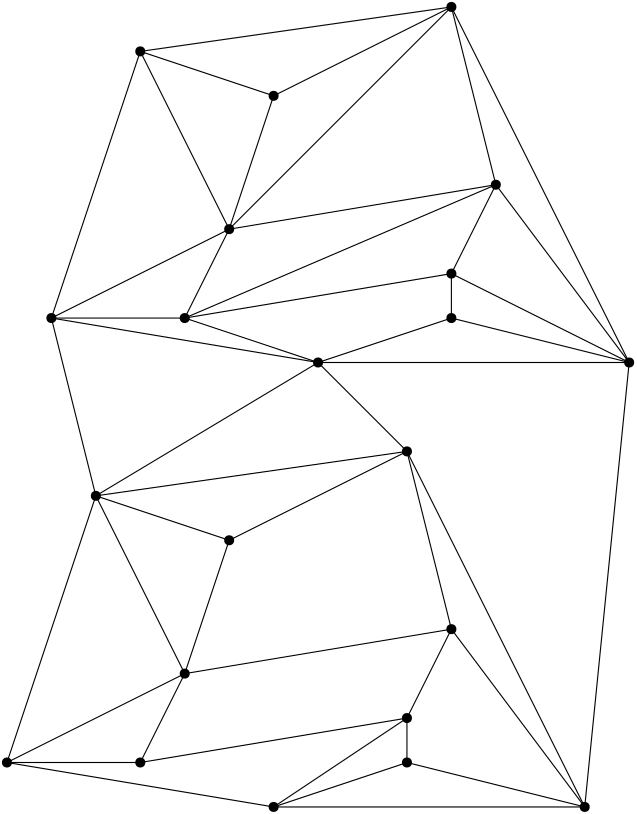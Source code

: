 <?xml version="1.0"?>
<!DOCTYPE ipe SYSTEM "ipe.dtd">
<ipe version="70206" creator="Ipe 7.2.7">
<info created="D:20180404111022" modified="D:20180404111216"/>
<ipestyle name="basic">
<symbol name="arrow/arc(spx)">
<path stroke="sym-stroke" fill="sym-stroke" pen="sym-pen">
0 0 m
-1 0.333 l
-1 -0.333 l
h
</path>
</symbol>
<symbol name="arrow/farc(spx)">
<path stroke="sym-stroke" fill="white" pen="sym-pen">
0 0 m
-1 0.333 l
-1 -0.333 l
h
</path>
</symbol>
<symbol name="arrow/ptarc(spx)">
<path stroke="sym-stroke" fill="sym-stroke" pen="sym-pen">
0 0 m
-1 0.333 l
-0.8 0 l
-1 -0.333 l
h
</path>
</symbol>
<symbol name="arrow/fptarc(spx)">
<path stroke="sym-stroke" fill="white" pen="sym-pen">
0 0 m
-1 0.333 l
-0.8 0 l
-1 -0.333 l
h
</path>
</symbol>
<symbol name="mark/circle(sx)" transformations="translations">
<path fill="sym-stroke">
0.6 0 0 0.6 0 0 e
0.4 0 0 0.4 0 0 e
</path>
</symbol>
<symbol name="mark/disk(sx)" transformations="translations">
<path fill="sym-stroke">
0.6 0 0 0.6 0 0 e
</path>
</symbol>
<symbol name="mark/fdisk(sfx)" transformations="translations">
<group>
<path fill="sym-fill">
0.5 0 0 0.5 0 0 e
</path>
<path fill="sym-stroke" fillrule="eofill">
0.6 0 0 0.6 0 0 e
0.4 0 0 0.4 0 0 e
</path>
</group>
</symbol>
<symbol name="mark/box(sx)" transformations="translations">
<path fill="sym-stroke" fillrule="eofill">
-0.6 -0.6 m
0.6 -0.6 l
0.6 0.6 l
-0.6 0.6 l
h
-0.4 -0.4 m
0.4 -0.4 l
0.4 0.4 l
-0.4 0.4 l
h
</path>
</symbol>
<symbol name="mark/square(sx)" transformations="translations">
<path fill="sym-stroke">
-0.6 -0.6 m
0.6 -0.6 l
0.6 0.6 l
-0.6 0.6 l
h
</path>
</symbol>
<symbol name="mark/fsquare(sfx)" transformations="translations">
<group>
<path fill="sym-fill">
-0.5 -0.5 m
0.5 -0.5 l
0.5 0.5 l
-0.5 0.5 l
h
</path>
<path fill="sym-stroke" fillrule="eofill">
-0.6 -0.6 m
0.6 -0.6 l
0.6 0.6 l
-0.6 0.6 l
h
-0.4 -0.4 m
0.4 -0.4 l
0.4 0.4 l
-0.4 0.4 l
h
</path>
</group>
</symbol>
<symbol name="mark/cross(sx)" transformations="translations">
<group>
<path fill="sym-stroke">
-0.43 -0.57 m
0.57 0.43 l
0.43 0.57 l
-0.57 -0.43 l
h
</path>
<path fill="sym-stroke">
-0.43 0.57 m
0.57 -0.43 l
0.43 -0.57 l
-0.57 0.43 l
h
</path>
</group>
</symbol>
<symbol name="arrow/fnormal(spx)">
<path stroke="sym-stroke" fill="white" pen="sym-pen">
0 0 m
-1 0.333 l
-1 -0.333 l
h
</path>
</symbol>
<symbol name="arrow/pointed(spx)">
<path stroke="sym-stroke" fill="sym-stroke" pen="sym-pen">
0 0 m
-1 0.333 l
-0.8 0 l
-1 -0.333 l
h
</path>
</symbol>
<symbol name="arrow/fpointed(spx)">
<path stroke="sym-stroke" fill="white" pen="sym-pen">
0 0 m
-1 0.333 l
-0.8 0 l
-1 -0.333 l
h
</path>
</symbol>
<symbol name="arrow/linear(spx)">
<path stroke="sym-stroke" pen="sym-pen">
-1 0.333 m
0 0 l
-1 -0.333 l
</path>
</symbol>
<symbol name="arrow/fdouble(spx)">
<path stroke="sym-stroke" fill="white" pen="sym-pen">
0 0 m
-1 0.333 l
-1 -0.333 l
h
-1 0 m
-2 0.333 l
-2 -0.333 l
h
</path>
</symbol>
<symbol name="arrow/double(spx)">
<path stroke="sym-stroke" fill="sym-stroke" pen="sym-pen">
0 0 m
-1 0.333 l
-1 -0.333 l
h
-1 0 m
-2 0.333 l
-2 -0.333 l
h
</path>
</symbol>
<pen name="heavier" value="0.8"/>
<pen name="fat" value="1.2"/>
<pen name="ultrafat" value="2"/>
<symbolsize name="large" value="5"/>
<symbolsize name="small" value="2"/>
<symbolsize name="tiny" value="1.1"/>
<arrowsize name="large" value="10"/>
<arrowsize name="small" value="5"/>
<arrowsize name="tiny" value="3"/>
<color name="red" value="1 0 0"/>
<color name="green" value="0 1 0"/>
<color name="blue" value="0 0 1"/>
<color name="yellow" value="1 1 0"/>
<color name="orange" value="1 0.647 0"/>
<color name="gold" value="1 0.843 0"/>
<color name="purple" value="0.627 0.125 0.941"/>
<color name="gray" value="0.745"/>
<color name="brown" value="0.647 0.165 0.165"/>
<color name="navy" value="0 0 0.502"/>
<color name="pink" value="1 0.753 0.796"/>
<color name="seagreen" value="0.18 0.545 0.341"/>
<color name="turquoise" value="0.251 0.878 0.816"/>
<color name="violet" value="0.933 0.51 0.933"/>
<color name="darkblue" value="0 0 0.545"/>
<color name="darkcyan" value="0 0.545 0.545"/>
<color name="darkgray" value="0.663"/>
<color name="darkgreen" value="0 0.392 0"/>
<color name="darkmagenta" value="0.545 0 0.545"/>
<color name="darkorange" value="1 0.549 0"/>
<color name="darkred" value="0.545 0 0"/>
<color name="lightblue" value="0.678 0.847 0.902"/>
<color name="lightcyan" value="0.878 1 1"/>
<color name="lightgray" value="0.827"/>
<color name="lightgreen" value="0.565 0.933 0.565"/>
<color name="lightyellow" value="1 1 0.878"/>
<dashstyle name="dashed" value="[4] 0"/>
<dashstyle name="dotted" value="[1 3] 0"/>
<dashstyle name="dash dotted" value="[4 2 1 2] 0"/>
<dashstyle name="dash dot dotted" value="[4 2 1 2 1 2] 0"/>
<textsize name="large" value="\large"/>
<textsize name="Large" value="\Large"/>
<textsize name="LARGE" value="\LARGE"/>
<textsize name="huge" value="\huge"/>
<textsize name="Huge" value="\Huge"/>
<textsize name="small" value="\small"/>
<textsize name="footnote" value="\footnotesize"/>
<textsize name="tiny" value="\tiny"/>
<textstyle name="center" begin="\begin{center}" end="\end{center}"/>
<textstyle name="itemize" begin="\begin{itemize}" end="\end{itemize}"/>
<textstyle name="item" begin="\begin{itemize}\item{}" end="\end{itemize}"/>
<gridsize name="4 pts" value="4"/>
<gridsize name="8 pts (~3 mm)" value="8"/>
<gridsize name="16 pts (~6 mm)" value="16"/>
<gridsize name="32 pts (~12 mm)" value="32"/>
<gridsize name="10 pts (~3.5 mm)" value="10"/>
<gridsize name="20 pts (~7 mm)" value="20"/>
<gridsize name="14 pts (~5 mm)" value="14"/>
<gridsize name="28 pts (~10 mm)" value="28"/>
<gridsize name="56 pts (~20 mm)" value="56"/>
<anglesize name="90 deg" value="90"/>
<anglesize name="60 deg" value="60"/>
<anglesize name="45 deg" value="45"/>
<anglesize name="30 deg" value="30"/>
<anglesize name="22.5 deg" value="22.5"/>
<opacity name="10%" value="0.1"/>
<opacity name="30%" value="0.3"/>
<opacity name="50%" value="0.5"/>
<opacity name="75%" value="0.75"/>
<tiling name="falling" angle="-60" step="4" width="1"/>
<tiling name="rising" angle="30" step="4" width="1"/>
</ipestyle>
<page>
<layer name="alpha"/>
<view layers="alpha" active="alpha"/>
<use layer="alpha" name="mark/disk(sx)" pos="224 640" size="normal" stroke="black"/>
<use name="mark/disk(sx)" pos="192 544" size="normal" stroke="black"/>
<use name="mark/disk(sx)" pos="288 528" size="normal" stroke="black"/>
<use name="mark/disk(sx)" pos="352 592" size="normal" stroke="black"/>
<use name="mark/disk(sx)" pos="256 576" size="normal" stroke="black"/>
<use name="mark/disk(sx)" pos="336 656" size="normal" stroke="black"/>
<use name="mark/disk(sx)" pos="400 528" size="normal" stroke="black"/>
<path stroke="black">
400 528 m
288 528 l
</path>
<path stroke="black">
352 592 m
400 528 l
</path>
<path stroke="black">
400 528 m
336 656 l
</path>
<path stroke="black">
336 656 m
352 592 l
</path>
<path stroke="black">
352 592 m
256 576 l
</path>
<path stroke="black">
288 528 m
192 544 l
</path>
<path stroke="black">
192 544 m
256 576 l
</path>
<path stroke="black">
256 576 m
336 656 l
</path>
<path stroke="black">
336 656 m
224 640 l
</path>
<path stroke="black">
224 640 m
256 576 l
</path>
<path stroke="black">
192 544 m
224 640 l
</path>
<use name="mark/disk(sx)" pos="272 624" size="normal" stroke="black"/>
<use name="mark/disk(sx)" pos="336 560" size="normal" stroke="black"/>
<path stroke="black">
336 560 m
352 592 l
</path>
<path stroke="black">
336 560 m
400 528 l
</path>
<path stroke="black">
272 624 m
256 576 l
</path>
<path stroke="black">
272 624 m
336 656 l
</path>
<path stroke="black">
272 624 m
224 640 l
</path>
<use name="mark/disk(sx)" pos="240 544" size="normal" stroke="black"/>
<use name="mark/disk(sx)" pos="336 544" size="normal" stroke="black"/>
<path stroke="black">
336 544 m
336 560 l
</path>
<path stroke="black">
336 544 m
400 528 l
</path>
<path stroke="black">
336 544 m
288 528 l
</path>
<path stroke="black">
240 544 m
288 528 l
</path>
<path stroke="black">
240 544 m
192 544 l
</path>
<path stroke="black">
240 544 m
352 592 l
</path>
<path stroke="black">
256 576 m
240 544 l
</path>
<path stroke="black">
336 560 m
240 544 l
</path>
<use matrix="1 0 0 1 -16 -160" name="mark/disk(sx)" pos="224 640" size="normal" stroke="black"/>
<use matrix="1 0 0 1 -16 -160" name="mark/disk(sx)" pos="192 544" size="normal" stroke="black"/>
<use matrix="1 0 0 1 -16 -160" name="mark/disk(sx)" pos="288 528" size="normal" stroke="black"/>
<use matrix="1 0 0 1 -16 -160" name="mark/disk(sx)" pos="352 592" size="normal" stroke="black"/>
<use matrix="1 0 0 1 -16 -160" name="mark/disk(sx)" pos="256 576" size="normal" stroke="black"/>
<use matrix="1 0 0 1 -16 -160" name="mark/disk(sx)" pos="336 656" size="normal" stroke="black"/>
<use matrix="1 0 0 1 -16 -160" name="mark/disk(sx)" pos="400 528" size="normal" stroke="black"/>
<path matrix="1 0 0 1 -16 -160" stroke="black">
400 528 m
288 528 l
</path>
<path matrix="1 0 0 1 -16 -160" stroke="black">
352 592 m
400 528 l
</path>
<path matrix="1 0 0 1 -16 -160" stroke="black">
400 528 m
336 656 l
</path>
<path matrix="1 0 0 1 -16 -160" stroke="black">
336 656 m
352 592 l
</path>
<path matrix="1 0 0 1 -16 -160" stroke="black">
352 592 m
256 576 l
</path>
<path matrix="1 0 0 1 -16 -160" stroke="black">
288 528 m
192 544 l
</path>
<path matrix="1 0 0 1 -16 -160" stroke="black">
192 544 m
256 576 l
</path>
<path matrix="1 0 0 1 -16 -160" stroke="black">
336 656 m
224 640 l
</path>
<path matrix="1 0 0 1 -16 -160" stroke="black">
224 640 m
256 576 l
</path>
<path matrix="1 0 0 1 -16 -160" stroke="black">
192 544 m
224 640 l
</path>
<use matrix="1 0 0 1 -16 -160" name="mark/disk(sx)" pos="272 624" size="normal" stroke="black"/>
<use matrix="1 0 0 1 -16 -160" name="mark/disk(sx)" pos="336 560" size="normal" stroke="black"/>
<path matrix="1 0 0 1 -16 -160" stroke="black">
336 560 m
352 592 l
</path>
<path matrix="1 0 0 1 -16 -160" stroke="black">
336 560 m
288 528 l
</path>
<path matrix="1 0 0 1 -16 -160" stroke="black">
272 624 m
256 576 l
</path>
<path matrix="1 0 0 1 -16 -160" stroke="black">
272 624 m
336 656 l
</path>
<path matrix="1 0 0 1 -16 -160" stroke="black">
272 624 m
224 640 l
</path>
<use matrix="1 0 0 1 -16 -160" name="mark/disk(sx)" pos="240 544" size="normal" stroke="black"/>
<use matrix="1 0 0 1 -16 -160" name="mark/disk(sx)" pos="336 544" size="normal" stroke="black"/>
<path matrix="1 0 0 1 -16 -160" stroke="black">
336 544 m
336 560 l
</path>
<path matrix="1 0 0 1 -16 -160" stroke="black">
336 544 m
400 528 l
</path>
<path matrix="1 0 0 1 -16 -160" stroke="black">
336 544 m
288 528 l
</path>
<path matrix="1 0 0 1 -16 -160" stroke="black">
240 544 m
192 544 l
</path>
<path matrix="1 0 0 1 -16 -160" stroke="black">
256 576 m
240 544 l
</path>
<path matrix="1 0 0 1 -16 -160" stroke="black">
336 560 m
240 544 l
</path>
<path stroke="black">
192 544 m
208 480 l
</path>
<path stroke="black">
208 480 m
288 528 l
</path>
<path stroke="black">
288 528 m
320 496 l
</path>
<path stroke="black">
384 368 m
400 528 l
</path>
</page>
</ipe>
